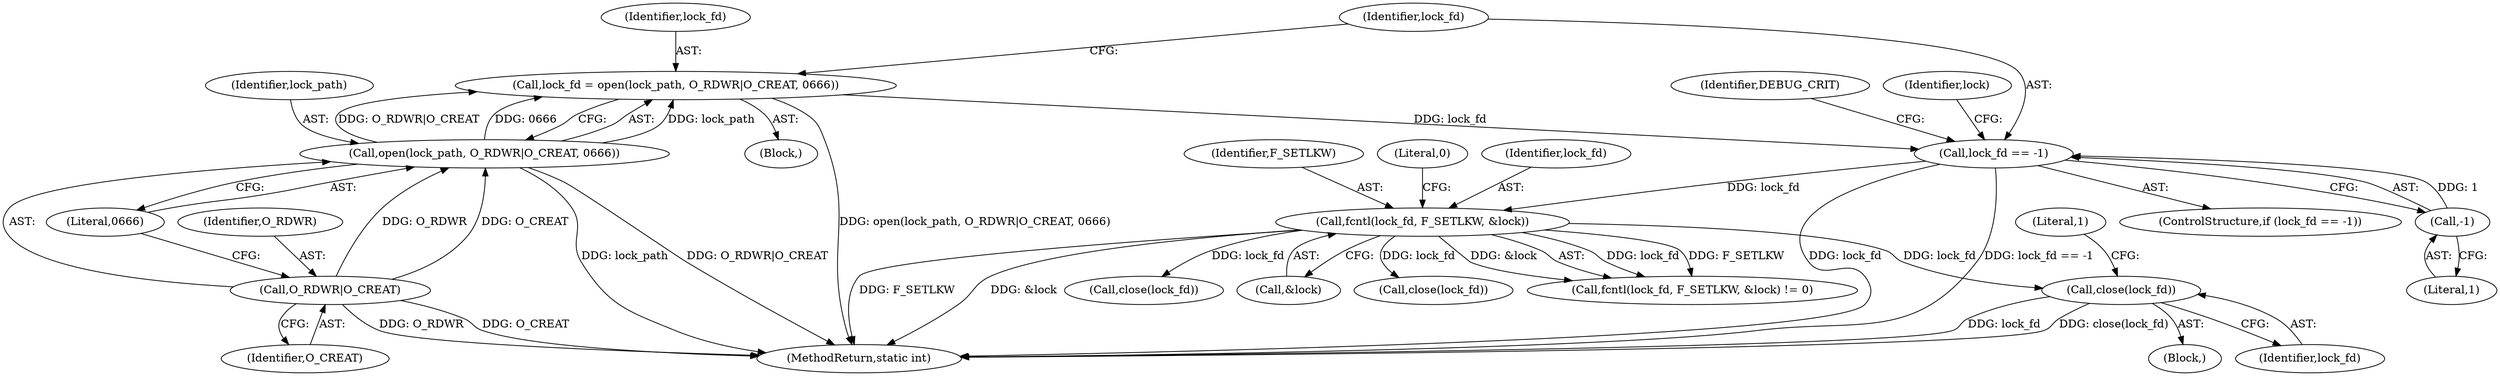 digraph "0_samba_b9b9f6738fba5c32e87cb9c36b358355b444fb9b@API" {
"1000190" [label="(Call,close(lock_fd))"];
"1000178" [label="(Call,fcntl(lock_fd, F_SETLKW, &lock))"];
"1000138" [label="(Call,lock_fd == -1)"];
"1000129" [label="(Call,lock_fd = open(lock_path, O_RDWR|O_CREAT, 0666))"];
"1000131" [label="(Call,open(lock_path, O_RDWR|O_CREAT, 0666))"];
"1000133" [label="(Call,O_RDWR|O_CREAT)"];
"1000140" [label="(Call,-1)"];
"1000500" [label="(MethodReturn,static int)"];
"1000180" [label="(Identifier,F_SETLKW)"];
"1000190" [label="(Call,close(lock_fd))"];
"1000136" [label="(Literal,0666)"];
"1000144" [label="(Identifier,DEBUG_CRIT)"];
"1000183" [label="(Literal,0)"];
"1000129" [label="(Call,lock_fd = open(lock_path, O_RDWR|O_CREAT, 0666))"];
"1000178" [label="(Call,fcntl(lock_fd, F_SETLKW, &lock))"];
"1000184" [label="(Block,)"];
"1000138" [label="(Call,lock_fd == -1)"];
"1000194" [label="(Literal,1)"];
"1000480" [label="(Call,close(lock_fd))"];
"1000181" [label="(Call,&lock)"];
"1000485" [label="(Call,close(lock_fd))"];
"1000137" [label="(ControlStructure,if (lock_fd == -1))"];
"1000133" [label="(Call,O_RDWR|O_CREAT)"];
"1000134" [label="(Identifier,O_RDWR)"];
"1000140" [label="(Call,-1)"];
"1000135" [label="(Identifier,O_CREAT)"];
"1000104" [label="(Block,)"];
"1000141" [label="(Literal,1)"];
"1000139" [label="(Identifier,lock_fd)"];
"1000191" [label="(Identifier,lock_fd)"];
"1000179" [label="(Identifier,lock_fd)"];
"1000177" [label="(Call,fcntl(lock_fd, F_SETLKW, &lock) != 0)"];
"1000132" [label="(Identifier,lock_path)"];
"1000153" [label="(Identifier,lock)"];
"1000130" [label="(Identifier,lock_fd)"];
"1000131" [label="(Call,open(lock_path, O_RDWR|O_CREAT, 0666))"];
"1000190" -> "1000184"  [label="AST: "];
"1000190" -> "1000191"  [label="CFG: "];
"1000191" -> "1000190"  [label="AST: "];
"1000194" -> "1000190"  [label="CFG: "];
"1000190" -> "1000500"  [label="DDG: close(lock_fd)"];
"1000190" -> "1000500"  [label="DDG: lock_fd"];
"1000178" -> "1000190"  [label="DDG: lock_fd"];
"1000178" -> "1000177"  [label="AST: "];
"1000178" -> "1000181"  [label="CFG: "];
"1000179" -> "1000178"  [label="AST: "];
"1000180" -> "1000178"  [label="AST: "];
"1000181" -> "1000178"  [label="AST: "];
"1000183" -> "1000178"  [label="CFG: "];
"1000178" -> "1000500"  [label="DDG: &lock"];
"1000178" -> "1000500"  [label="DDG: F_SETLKW"];
"1000178" -> "1000177"  [label="DDG: lock_fd"];
"1000178" -> "1000177"  [label="DDG: F_SETLKW"];
"1000178" -> "1000177"  [label="DDG: &lock"];
"1000138" -> "1000178"  [label="DDG: lock_fd"];
"1000178" -> "1000480"  [label="DDG: lock_fd"];
"1000178" -> "1000485"  [label="DDG: lock_fd"];
"1000138" -> "1000137"  [label="AST: "];
"1000138" -> "1000140"  [label="CFG: "];
"1000139" -> "1000138"  [label="AST: "];
"1000140" -> "1000138"  [label="AST: "];
"1000144" -> "1000138"  [label="CFG: "];
"1000153" -> "1000138"  [label="CFG: "];
"1000138" -> "1000500"  [label="DDG: lock_fd"];
"1000138" -> "1000500"  [label="DDG: lock_fd == -1"];
"1000129" -> "1000138"  [label="DDG: lock_fd"];
"1000140" -> "1000138"  [label="DDG: 1"];
"1000129" -> "1000104"  [label="AST: "];
"1000129" -> "1000131"  [label="CFG: "];
"1000130" -> "1000129"  [label="AST: "];
"1000131" -> "1000129"  [label="AST: "];
"1000139" -> "1000129"  [label="CFG: "];
"1000129" -> "1000500"  [label="DDG: open(lock_path, O_RDWR|O_CREAT, 0666)"];
"1000131" -> "1000129"  [label="DDG: lock_path"];
"1000131" -> "1000129"  [label="DDG: O_RDWR|O_CREAT"];
"1000131" -> "1000129"  [label="DDG: 0666"];
"1000131" -> "1000136"  [label="CFG: "];
"1000132" -> "1000131"  [label="AST: "];
"1000133" -> "1000131"  [label="AST: "];
"1000136" -> "1000131"  [label="AST: "];
"1000131" -> "1000500"  [label="DDG: lock_path"];
"1000131" -> "1000500"  [label="DDG: O_RDWR|O_CREAT"];
"1000133" -> "1000131"  [label="DDG: O_RDWR"];
"1000133" -> "1000131"  [label="DDG: O_CREAT"];
"1000133" -> "1000135"  [label="CFG: "];
"1000134" -> "1000133"  [label="AST: "];
"1000135" -> "1000133"  [label="AST: "];
"1000136" -> "1000133"  [label="CFG: "];
"1000133" -> "1000500"  [label="DDG: O_RDWR"];
"1000133" -> "1000500"  [label="DDG: O_CREAT"];
"1000140" -> "1000141"  [label="CFG: "];
"1000141" -> "1000140"  [label="AST: "];
}
